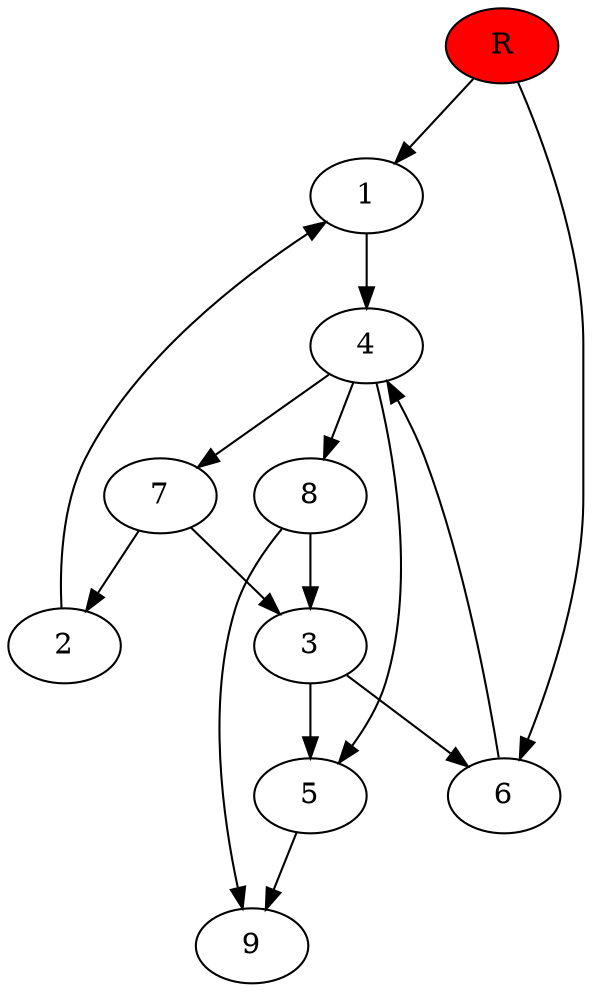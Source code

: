 digraph prb7971 {
	1
	2
	3
	4
	5
	6
	7
	8
	R [fillcolor="#ff0000" style=filled]
	1 -> 4
	2 -> 1
	3 -> 5
	3 -> 6
	4 -> 5
	4 -> 7
	4 -> 8
	5 -> 9
	6 -> 4
	7 -> 2
	7 -> 3
	8 -> 3
	8 -> 9
	R -> 1
	R -> 6
}
